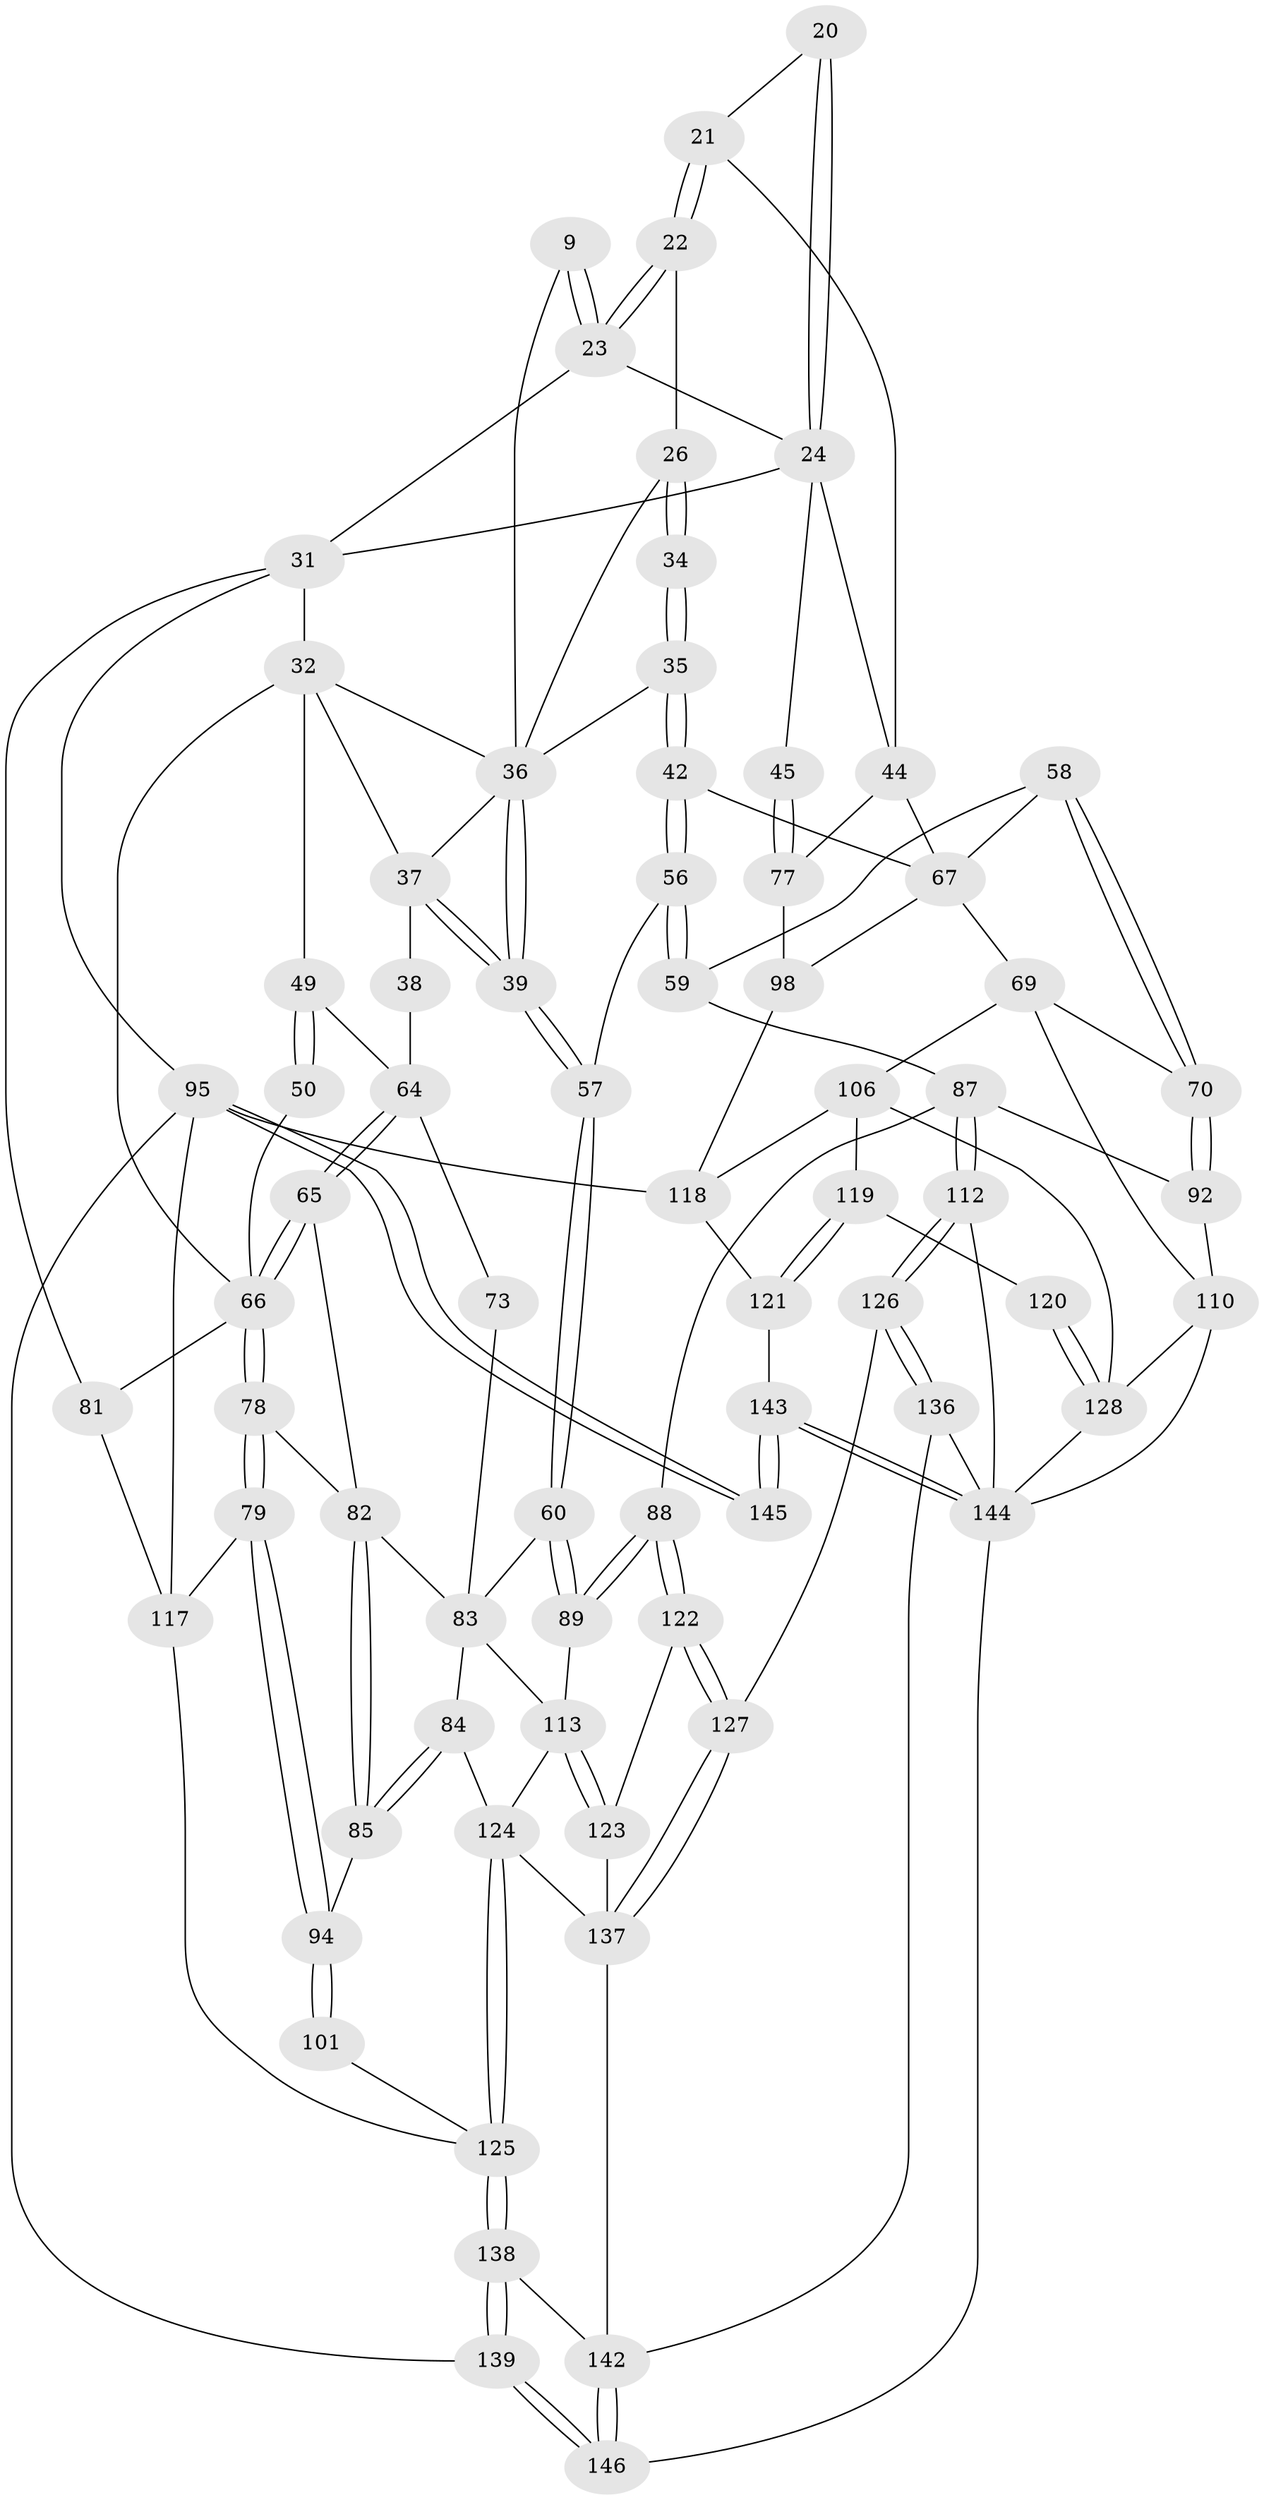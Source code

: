 // original degree distribution, {3: 0.03424657534246575, 6: 0.19863013698630136, 5: 0.5958904109589042, 4: 0.17123287671232876}
// Generated by graph-tools (version 1.1) at 2025/00/03/09/25 05:00:16]
// undirected, 73 vertices, 167 edges
graph export_dot {
graph [start="1"]
  node [color=gray90,style=filled];
  9 [pos="+0.6761874343587956+0.11512261784386847"];
  20 [pos="+0.8089187916770505+0.23591453371418575"];
  21 [pos="+0.7482328666706171+0.2744378116285666"];
  22 [pos="+0.7383533654725112+0.26874735295656066"];
  23 [pos="+0.7361594478046224+0.24147763440978495",super="+19+8"];
  24 [pos="+0.9961327070311734+0.14985208536478287",super="+12+18"];
  26 [pos="+0.5726222214473053+0.2077364145590744",super="+25"];
  31 [pos="+0+0.16013867417304975",super="+3"];
  32 [pos="+0.06668359299784682+0.3294707669853265",super="+28+29+30+5"];
  34 [pos="+0.6319153325224578+0.35778545968522"];
  35 [pos="+0.6312493918621098+0.3649407517568857"];
  36 [pos="+0.5362090906867154+0.37453082569308277",super="+15"];
  37 [pos="+0.41632419920766317+0.3205722752563343",super="+27"];
  38 [pos="+0.267801013527919+0.32515688647336816"];
  39 [pos="+0.48973330388037223+0.43925608350384304"];
  42 [pos="+0.6538112034288643+0.39468916175019764"];
  44 [pos="+0.7845913746819401+0.3358611307782935",super="+43+40"];
  45 [pos="+1+0.4166913343589508"];
  49 [pos="+0.0939232449797058+0.34681188003933944",super="+48"];
  50 [pos="+0.12558265971766985+0.4278963558370132"];
  56 [pos="+0.516134491614851+0.48983874587613707"];
  57 [pos="+0.4856149500932955+0.47266966795083337"];
  58 [pos="+0.6166822406289906+0.5134567929174105"];
  59 [pos="+0.5318448010011948+0.5037438991502029"];
  60 [pos="+0.4195634103829885+0.5009151721927068"];
  64 [pos="+0.17123983814254404+0.4910262256493737",super="+63"];
  65 [pos="+0.13035674382104645+0.5029618763747636"];
  66 [pos="+0.08184391606207882+0.49107148447392823",super="+51+52+33"];
  67 [pos="+0.8193388607633597+0.5484722407766419",super="+55+41"];
  69 [pos="+0.7610842642878154+0.577940237306009",super="+68"];
  70 [pos="+0.6556664106260012+0.5471201604507289"];
  73 [pos="+0.22596537728362137+0.4936505454462166",super="+62"];
  77 [pos="+1+0.6155111842074309",super="+71+46"];
  78 [pos="+0.0206226331332174+0.5524312789983761"];
  79 [pos="+0+0.5858950292855157"];
  81 [pos="+0+0.6375445935987579",super="+53"];
  82 [pos="+0.18434637240793447+0.5884588118778378",super="+75"];
  83 [pos="+0.27980586380953243+0.6376445004753083",super="+76+74+61"];
  84 [pos="+0.2405807895193178+0.6426481985514524"];
  85 [pos="+0.2026589407224166+0.631031574676609"];
  87 [pos="+0.5280016185906702+0.697708994595201",super="+86"];
  88 [pos="+0.5181773682516922+0.6984563351430148"];
  89 [pos="+0.38020012699550143+0.638875261023206"];
  92 [pos="+0.5788314007439221+0.6475620202058127"];
  94 [pos="+0.18829339364334174+0.6349332838073353"];
  95 [pos="+1+1",super="+91"];
  98 [pos="+1+0.6269169915429864",super="+97+72"];
  101 [pos="+0.12943910919501744+0.698841262591278"];
  106 [pos="+0.8308464921145531+0.6574982111739093",super="+105"];
  110 [pos="+0.6523476353537437+0.7596109943349094",super="+103"];
  112 [pos="+0.5993279603010899+0.781316224313976"];
  113 [pos="+0.32631717358078194+0.7457015543264194",super="+93"];
  117 [pos="+0.05231476424930057+0.8113557603894315",super="+115+90+80"];
  118 [pos="+0.9946684897678504+0.8565244699706769",super="+96+104"];
  119 [pos="+0.8678134580701402+0.7997663398684947"];
  120 [pos="+0.8155990919898791+0.7841527377916649"];
  121 [pos="+0.926852673385161+0.874561350981798"];
  122 [pos="+0.4623519118204744+0.7770706658704921"];
  123 [pos="+0.3447882277609387+0.8066552169375852"];
  124 [pos="+0.2016492790468458+0.8369665652307685",super="+114+99"];
  125 [pos="+0.1806989981001274+0.8563692502198902",super="+116+100"];
  126 [pos="+0.5498126659759265+0.8582115941650701"];
  127 [pos="+0.48858588062559355+0.8850875894944298"];
  128 [pos="+0.7789562681624393+0.8148686522073424",super="+109+108"];
  136 [pos="+0.6043622700487805+0.9257678418073556"];
  137 [pos="+0.43552292633137113+0.9444248149147908",super="+132"];
  138 [pos="+0.18249548242944907+0.9250010121253486"];
  139 [pos="+0+1"];
  142 [pos="+0.41344016437724707+1",super="+140+141"];
  143 [pos="+0.8002383098754327+1",super="+134+133"];
  144 [pos="+0.6932577707831856+1",super="+135+129"];
  145 [pos="+0.8352865780113671+1"];
  146 [pos="+0.4154290898451138+1"];
  9 -- 23 [weight=2];
  9 -- 23;
  9 -- 36;
  20 -- 21;
  20 -- 24 [weight=2];
  20 -- 24;
  21 -- 22;
  21 -- 22;
  21 -- 44;
  22 -- 23;
  22 -- 23;
  22 -- 26;
  23 -- 31;
  23 -- 24;
  24 -- 44;
  24 -- 45;
  24 -- 31;
  26 -- 34 [weight=2];
  26 -- 34;
  26 -- 36;
  31 -- 81;
  31 -- 32 [weight=2];
  31 -- 95 [weight=2];
  32 -- 49;
  32 -- 66 [weight=2];
  32 -- 37 [weight=2];
  32 -- 36;
  34 -- 35;
  34 -- 35;
  35 -- 36;
  35 -- 42;
  35 -- 42;
  36 -- 39;
  36 -- 39;
  36 -- 37;
  37 -- 38 [weight=2];
  37 -- 39;
  37 -- 39;
  38 -- 64;
  39 -- 57;
  39 -- 57;
  42 -- 56;
  42 -- 56;
  42 -- 67;
  44 -- 77;
  44 -- 67 [weight=2];
  45 -- 77 [weight=2];
  45 -- 77;
  49 -- 50 [weight=2];
  49 -- 50;
  49 -- 64;
  50 -- 66;
  56 -- 57;
  56 -- 59;
  56 -- 59;
  57 -- 60;
  57 -- 60;
  58 -- 59;
  58 -- 70;
  58 -- 70;
  58 -- 67;
  59 -- 87;
  60 -- 89;
  60 -- 89;
  60 -- 83;
  64 -- 65;
  64 -- 65;
  64 -- 73 [weight=2];
  65 -- 66;
  65 -- 66;
  65 -- 82;
  66 -- 78;
  66 -- 78;
  66 -- 81;
  67 -- 98;
  67 -- 69;
  69 -- 70;
  69 -- 110;
  69 -- 106;
  70 -- 92;
  70 -- 92;
  73 -- 83 [weight=2];
  77 -- 98 [weight=2];
  78 -- 79;
  78 -- 79;
  78 -- 82;
  79 -- 94;
  79 -- 94;
  79 -- 117;
  81 -- 117 [weight=2];
  82 -- 85;
  82 -- 85;
  82 -- 83;
  83 -- 84;
  83 -- 113;
  84 -- 85;
  84 -- 85;
  84 -- 124;
  85 -- 94;
  87 -- 88;
  87 -- 112;
  87 -- 112;
  87 -- 92;
  88 -- 89;
  88 -- 89;
  88 -- 122;
  88 -- 122;
  89 -- 113;
  92 -- 110;
  94 -- 101;
  94 -- 101;
  95 -- 145;
  95 -- 145;
  95 -- 139;
  95 -- 118;
  95 -- 117;
  98 -- 118 [weight=2];
  101 -- 125;
  106 -- 128;
  106 -- 118;
  106 -- 119;
  110 -- 128 [weight=2];
  110 -- 144;
  112 -- 126;
  112 -- 126;
  112 -- 144;
  113 -- 123;
  113 -- 123;
  113 -- 124;
  117 -- 125;
  118 -- 121;
  119 -- 120;
  119 -- 121;
  119 -- 121;
  120 -- 128 [weight=2];
  120 -- 128;
  121 -- 143;
  122 -- 123;
  122 -- 127;
  122 -- 127;
  123 -- 137;
  124 -- 125 [weight=2];
  124 -- 125;
  124 -- 137;
  125 -- 138;
  125 -- 138;
  126 -- 127;
  126 -- 136;
  126 -- 136;
  127 -- 137;
  127 -- 137;
  128 -- 144;
  136 -- 144;
  136 -- 142;
  137 -- 142 [weight=2];
  138 -- 139;
  138 -- 139;
  138 -- 142;
  139 -- 146;
  139 -- 146;
  142 -- 146;
  142 -- 146;
  143 -- 144 [weight=2];
  143 -- 144;
  143 -- 145 [weight=2];
  143 -- 145;
  144 -- 146;
}
